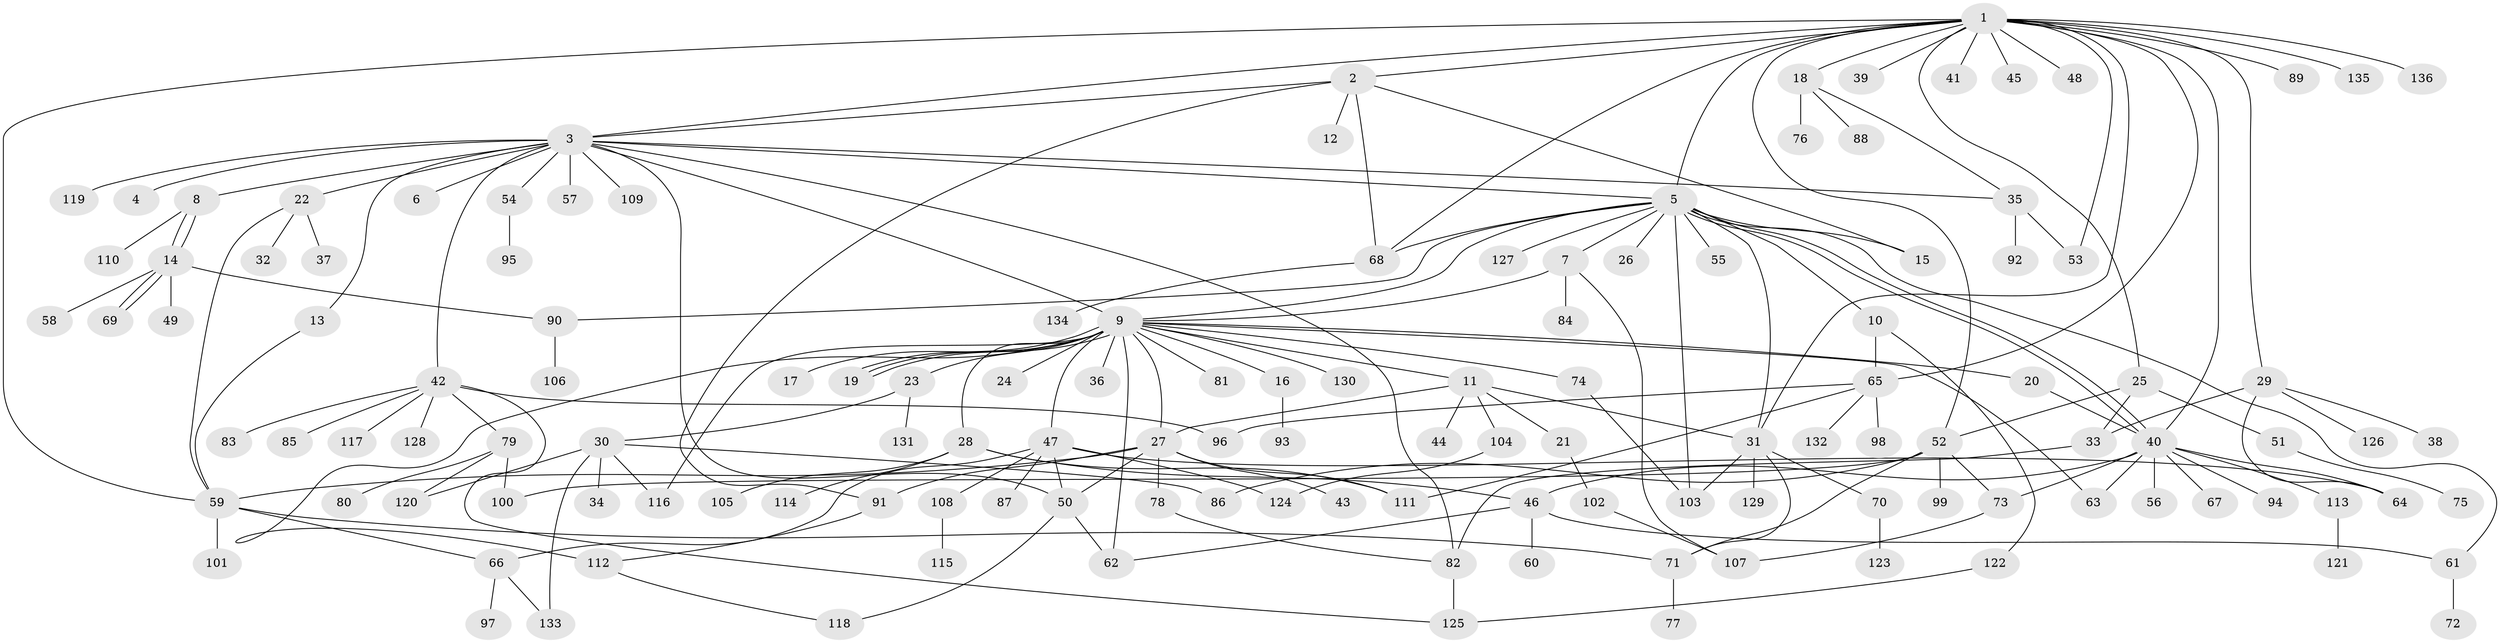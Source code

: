 // Generated by graph-tools (version 1.1) at 2025/35/03/09/25 02:35:48]
// undirected, 136 vertices, 194 edges
graph export_dot {
graph [start="1"]
  node [color=gray90,style=filled];
  1;
  2;
  3;
  4;
  5;
  6;
  7;
  8;
  9;
  10;
  11;
  12;
  13;
  14;
  15;
  16;
  17;
  18;
  19;
  20;
  21;
  22;
  23;
  24;
  25;
  26;
  27;
  28;
  29;
  30;
  31;
  32;
  33;
  34;
  35;
  36;
  37;
  38;
  39;
  40;
  41;
  42;
  43;
  44;
  45;
  46;
  47;
  48;
  49;
  50;
  51;
  52;
  53;
  54;
  55;
  56;
  57;
  58;
  59;
  60;
  61;
  62;
  63;
  64;
  65;
  66;
  67;
  68;
  69;
  70;
  71;
  72;
  73;
  74;
  75;
  76;
  77;
  78;
  79;
  80;
  81;
  82;
  83;
  84;
  85;
  86;
  87;
  88;
  89;
  90;
  91;
  92;
  93;
  94;
  95;
  96;
  97;
  98;
  99;
  100;
  101;
  102;
  103;
  104;
  105;
  106;
  107;
  108;
  109;
  110;
  111;
  112;
  113;
  114;
  115;
  116;
  117;
  118;
  119;
  120;
  121;
  122;
  123;
  124;
  125;
  126;
  127;
  128;
  129;
  130;
  131;
  132;
  133;
  134;
  135;
  136;
  1 -- 2;
  1 -- 3;
  1 -- 5;
  1 -- 18;
  1 -- 25;
  1 -- 29;
  1 -- 31;
  1 -- 39;
  1 -- 40;
  1 -- 41;
  1 -- 45;
  1 -- 48;
  1 -- 52;
  1 -- 53;
  1 -- 59;
  1 -- 65;
  1 -- 68;
  1 -- 89;
  1 -- 135;
  1 -- 136;
  2 -- 3;
  2 -- 12;
  2 -- 15;
  2 -- 68;
  2 -- 91;
  3 -- 4;
  3 -- 5;
  3 -- 6;
  3 -- 8;
  3 -- 9;
  3 -- 13;
  3 -- 22;
  3 -- 35;
  3 -- 42;
  3 -- 50;
  3 -- 54;
  3 -- 57;
  3 -- 82;
  3 -- 109;
  3 -- 119;
  5 -- 7;
  5 -- 9;
  5 -- 10;
  5 -- 15;
  5 -- 26;
  5 -- 31;
  5 -- 40;
  5 -- 40;
  5 -- 55;
  5 -- 61;
  5 -- 68;
  5 -- 90;
  5 -- 103;
  5 -- 127;
  7 -- 9;
  7 -- 84;
  7 -- 107;
  8 -- 14;
  8 -- 14;
  8 -- 110;
  9 -- 11;
  9 -- 16;
  9 -- 17;
  9 -- 19;
  9 -- 19;
  9 -- 19;
  9 -- 20;
  9 -- 23;
  9 -- 24;
  9 -- 27;
  9 -- 28;
  9 -- 36;
  9 -- 47;
  9 -- 62;
  9 -- 63;
  9 -- 74;
  9 -- 81;
  9 -- 112;
  9 -- 116;
  9 -- 130;
  10 -- 65;
  10 -- 122;
  11 -- 21;
  11 -- 27;
  11 -- 31;
  11 -- 44;
  11 -- 104;
  13 -- 59;
  14 -- 49;
  14 -- 58;
  14 -- 69;
  14 -- 69;
  14 -- 90;
  16 -- 93;
  18 -- 35;
  18 -- 76;
  18 -- 88;
  20 -- 40;
  21 -- 102;
  22 -- 32;
  22 -- 37;
  22 -- 59;
  23 -- 30;
  23 -- 131;
  25 -- 33;
  25 -- 51;
  25 -- 52;
  27 -- 43;
  27 -- 50;
  27 -- 59;
  27 -- 78;
  27 -- 91;
  27 -- 111;
  28 -- 46;
  28 -- 105;
  28 -- 111;
  28 -- 114;
  29 -- 33;
  29 -- 38;
  29 -- 64;
  29 -- 126;
  30 -- 34;
  30 -- 86;
  30 -- 116;
  30 -- 120;
  30 -- 133;
  31 -- 70;
  31 -- 71;
  31 -- 103;
  31 -- 129;
  33 -- 82;
  35 -- 53;
  35 -- 92;
  40 -- 46;
  40 -- 56;
  40 -- 63;
  40 -- 64;
  40 -- 67;
  40 -- 73;
  40 -- 94;
  40 -- 113;
  42 -- 79;
  42 -- 83;
  42 -- 85;
  42 -- 96;
  42 -- 117;
  42 -- 125;
  42 -- 128;
  46 -- 60;
  46 -- 61;
  46 -- 62;
  47 -- 50;
  47 -- 64;
  47 -- 66;
  47 -- 87;
  47 -- 108;
  47 -- 124;
  50 -- 62;
  50 -- 118;
  51 -- 75;
  52 -- 71;
  52 -- 73;
  52 -- 86;
  52 -- 99;
  52 -- 100;
  54 -- 95;
  59 -- 66;
  59 -- 71;
  59 -- 101;
  61 -- 72;
  65 -- 96;
  65 -- 98;
  65 -- 111;
  65 -- 132;
  66 -- 97;
  66 -- 133;
  68 -- 134;
  70 -- 123;
  71 -- 77;
  73 -- 107;
  74 -- 103;
  78 -- 82;
  79 -- 80;
  79 -- 100;
  79 -- 120;
  82 -- 125;
  90 -- 106;
  91 -- 112;
  102 -- 107;
  104 -- 124;
  108 -- 115;
  112 -- 118;
  113 -- 121;
  122 -- 125;
}
